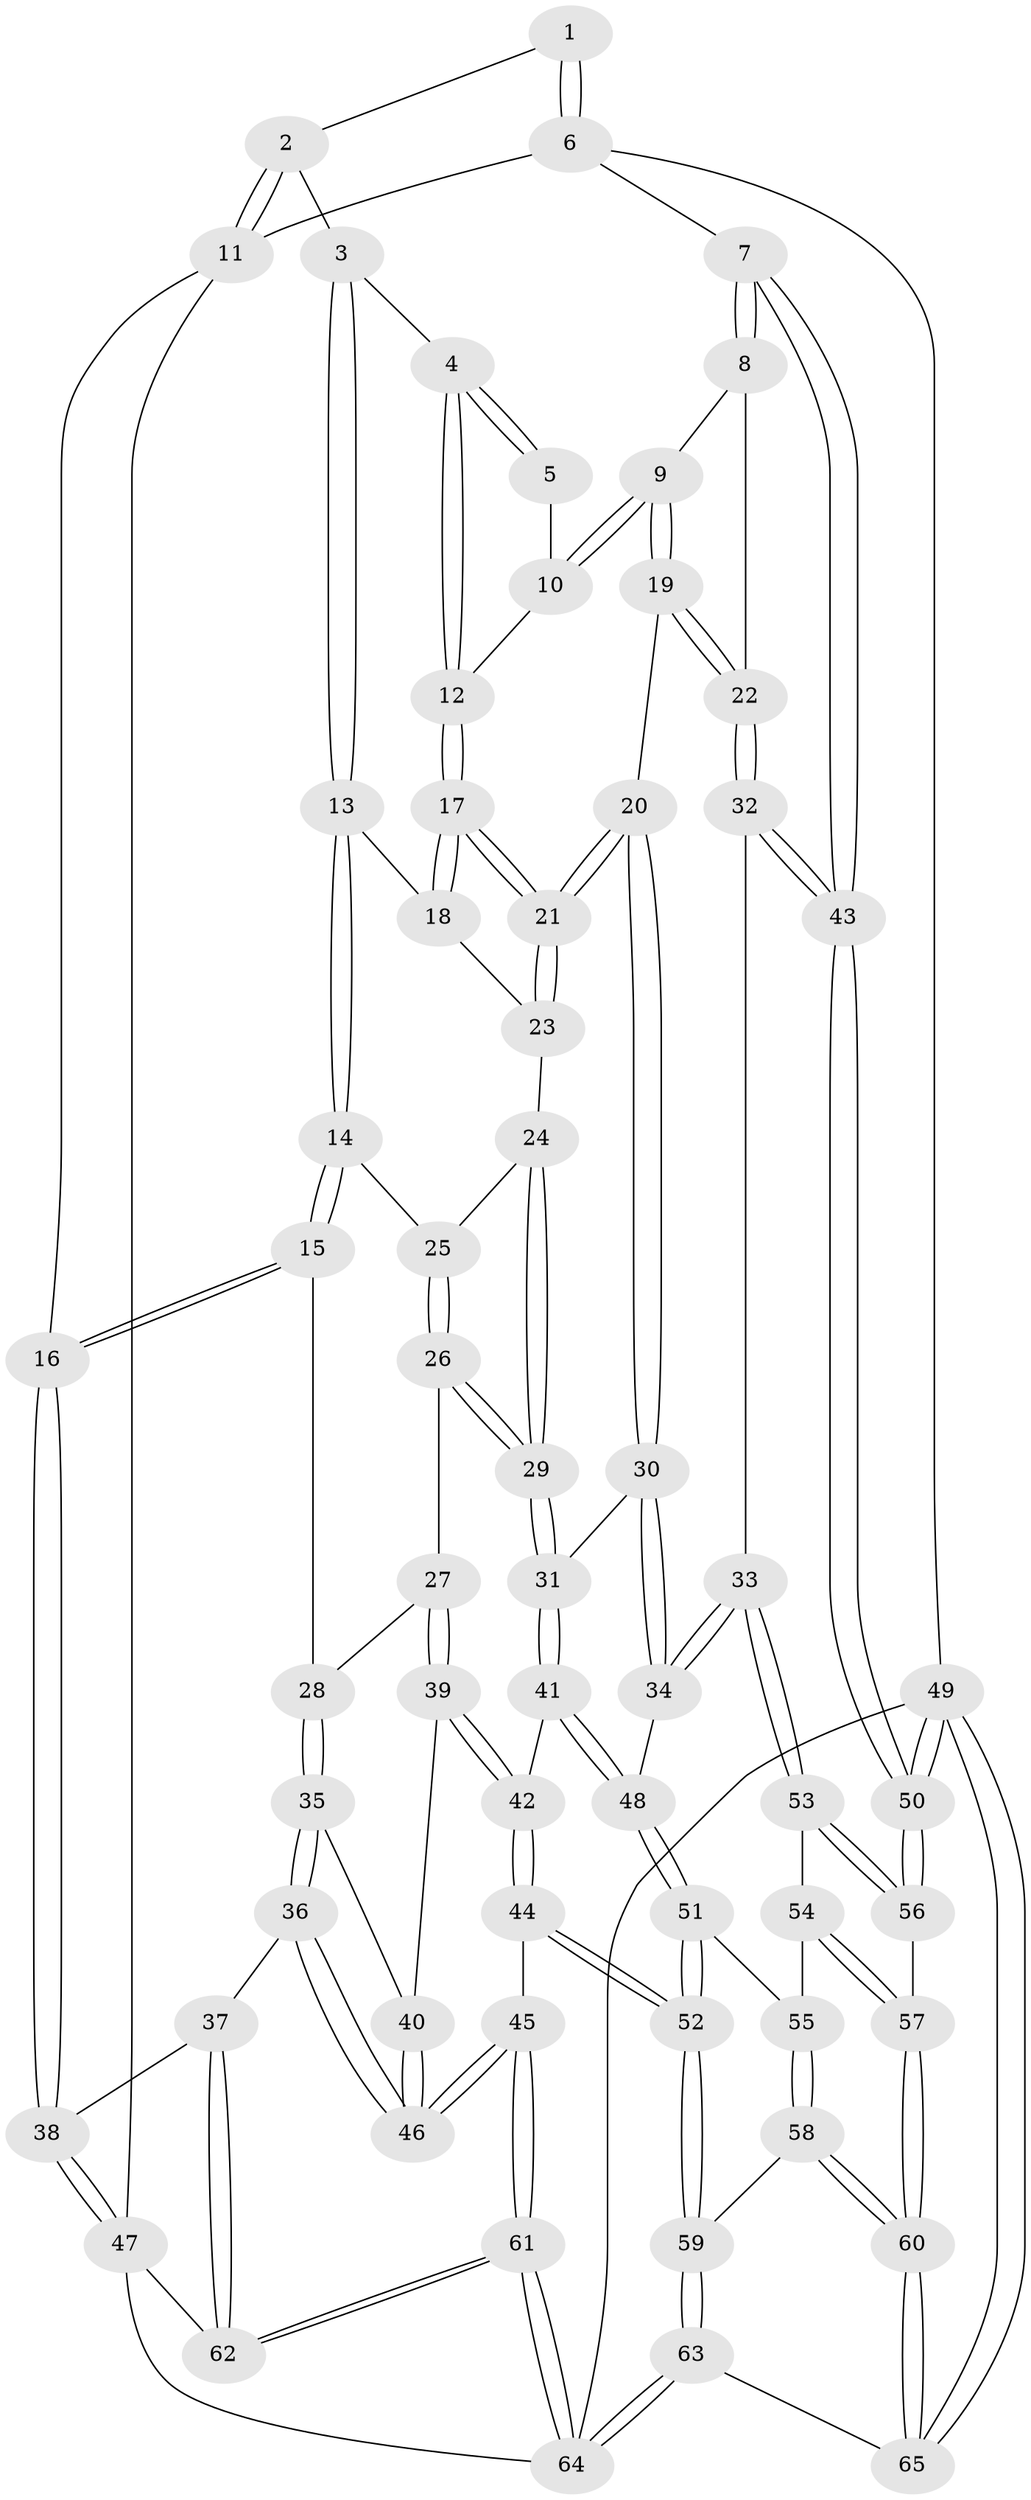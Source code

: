 // coarse degree distribution, {4: 0.15151515151515152, 3: 0.48484848484848486, 5: 0.12121212121212122, 2: 0.21212121212121213, 6: 0.030303030303030304}
// Generated by graph-tools (version 1.1) at 2025/43/03/06/25 01:43:21]
// undirected, 65 vertices, 159 edges
graph export_dot {
graph [start="1"]
  node [color=gray90,style=filled];
  1 [pos="+1+0"];
  2 [pos="+0.42213948456550865+0"];
  3 [pos="+0.5708591833319181+0.11948035467684201"];
  4 [pos="+0.7093315948388261+0.16373389953199347"];
  5 [pos="+0.9206679688608036+0.005226085517627466"];
  6 [pos="+1+0"];
  7 [pos="+1+0.20967275232249236"];
  8 [pos="+1+0.26512534738144716"];
  9 [pos="+0.9396929952124224+0.2616689360206108"];
  10 [pos="+0.8900690921060661+0.22901199774749728"];
  11 [pos="+0+0"];
  12 [pos="+0.7582758158755886+0.22661648942453994"];
  13 [pos="+0.5431153531298838+0.24428054977335445"];
  14 [pos="+0.5151430157482891+0.32133657180598485"];
  15 [pos="+0.11314097836564249+0.2448095663401857"];
  16 [pos="+0+0.03232460587528685"];
  17 [pos="+0.7634203729342532+0.38360916945729623"];
  18 [pos="+0.5784386055112177+0.26794100733175114"];
  19 [pos="+0.8381984420607822+0.4018492615756938"];
  20 [pos="+0.7648652163118269+0.38589669547555255"];
  21 [pos="+0.7635538563027129+0.3844768156364108"];
  22 [pos="+0.9074766601695181+0.45791278256432566"];
  23 [pos="+0.7128723067221476+0.392047053349539"];
  24 [pos="+0.6601063008563017+0.40180681611022045"];
  25 [pos="+0.5161630121290687+0.3399262964308085"];
  26 [pos="+0.5159726607621749+0.34039356947904337"];
  27 [pos="+0.45866885183931877+0.43294682933374534"];
  28 [pos="+0.1241833420534363+0.25993222613305467"];
  29 [pos="+0.616166759583447+0.5005415217287794"];
  30 [pos="+0.7500744293736399+0.44792673408271066"];
  31 [pos="+0.6144616762895346+0.524477523725464"];
  32 [pos="+0.9248967336819839+0.48046869635163414"];
  33 [pos="+0.8662879351145133+0.6111151023630627"];
  34 [pos="+0.7526847230992233+0.5693992696647452"];
  35 [pos="+0.2218734835468196+0.4459063939830118"];
  36 [pos="+0.20788044416094634+0.6456461698560751"];
  37 [pos="+0.08958955039137746+0.6788872073022124"];
  38 [pos="+0+0.6537591022541214"];
  39 [pos="+0.45369466864652014+0.46025545174946064"];
  40 [pos="+0.35179114183208715+0.4953207791690528"];
  41 [pos="+0.6043858923633657+0.5538048382324894"];
  42 [pos="+0.501197568936311+0.5464292528894353"];
  43 [pos="+1+0.462543923708616"];
  44 [pos="+0.41195552567881+0.7137212057654849"];
  45 [pos="+0.3588889698687267+0.7222387142177032"];
  46 [pos="+0.33582792539356565+0.7020377920524321"];
  47 [pos="+0+0.7657523415292097"];
  48 [pos="+0.6569666787971338+0.6075835847243416"];
  49 [pos="+1+1"];
  50 [pos="+1+0.8352681464573671"];
  51 [pos="+0.6483527117303465+0.7011841811565979"];
  52 [pos="+0.5630433003380748+0.7849145278271508"];
  53 [pos="+0.8836747158115799+0.6623838581767568"];
  54 [pos="+0.8224176715542947+0.713985883495615"];
  55 [pos="+0.7661186417430801+0.7397260806394113"];
  56 [pos="+1+0.7980073157262751"];
  57 [pos="+0.8611447136241988+0.8762755173861164"];
  58 [pos="+0.7588971360600281+0.9010774713431349"];
  59 [pos="+0.5689988351687758+0.8067152861698582"];
  60 [pos="+0.7786186414945576+0.9295821958206381"];
  61 [pos="+0.2513922648034971+1"];
  62 [pos="+0.23906486122068943+1"];
  63 [pos="+0.46624623801977416+1"];
  64 [pos="+0.30546499671720634+1"];
  65 [pos="+0.7552130855858225+1"];
  1 -- 2;
  1 -- 6;
  1 -- 6;
  2 -- 3;
  2 -- 11;
  2 -- 11;
  3 -- 4;
  3 -- 13;
  3 -- 13;
  4 -- 5;
  4 -- 5;
  4 -- 12;
  4 -- 12;
  5 -- 10;
  6 -- 7;
  6 -- 11;
  6 -- 49;
  7 -- 8;
  7 -- 8;
  7 -- 43;
  7 -- 43;
  8 -- 9;
  8 -- 22;
  9 -- 10;
  9 -- 10;
  9 -- 19;
  9 -- 19;
  10 -- 12;
  11 -- 16;
  11 -- 47;
  12 -- 17;
  12 -- 17;
  13 -- 14;
  13 -- 14;
  13 -- 18;
  14 -- 15;
  14 -- 15;
  14 -- 25;
  15 -- 16;
  15 -- 16;
  15 -- 28;
  16 -- 38;
  16 -- 38;
  17 -- 18;
  17 -- 18;
  17 -- 21;
  17 -- 21;
  18 -- 23;
  19 -- 20;
  19 -- 22;
  19 -- 22;
  20 -- 21;
  20 -- 21;
  20 -- 30;
  20 -- 30;
  21 -- 23;
  21 -- 23;
  22 -- 32;
  22 -- 32;
  23 -- 24;
  24 -- 25;
  24 -- 29;
  24 -- 29;
  25 -- 26;
  25 -- 26;
  26 -- 27;
  26 -- 29;
  26 -- 29;
  27 -- 28;
  27 -- 39;
  27 -- 39;
  28 -- 35;
  28 -- 35;
  29 -- 31;
  29 -- 31;
  30 -- 31;
  30 -- 34;
  30 -- 34;
  31 -- 41;
  31 -- 41;
  32 -- 33;
  32 -- 43;
  32 -- 43;
  33 -- 34;
  33 -- 34;
  33 -- 53;
  33 -- 53;
  34 -- 48;
  35 -- 36;
  35 -- 36;
  35 -- 40;
  36 -- 37;
  36 -- 46;
  36 -- 46;
  37 -- 38;
  37 -- 62;
  37 -- 62;
  38 -- 47;
  38 -- 47;
  39 -- 40;
  39 -- 42;
  39 -- 42;
  40 -- 46;
  40 -- 46;
  41 -- 42;
  41 -- 48;
  41 -- 48;
  42 -- 44;
  42 -- 44;
  43 -- 50;
  43 -- 50;
  44 -- 45;
  44 -- 52;
  44 -- 52;
  45 -- 46;
  45 -- 46;
  45 -- 61;
  45 -- 61;
  47 -- 62;
  47 -- 64;
  48 -- 51;
  48 -- 51;
  49 -- 50;
  49 -- 50;
  49 -- 65;
  49 -- 65;
  49 -- 64;
  50 -- 56;
  50 -- 56;
  51 -- 52;
  51 -- 52;
  51 -- 55;
  52 -- 59;
  52 -- 59;
  53 -- 54;
  53 -- 56;
  53 -- 56;
  54 -- 55;
  54 -- 57;
  54 -- 57;
  55 -- 58;
  55 -- 58;
  56 -- 57;
  57 -- 60;
  57 -- 60;
  58 -- 59;
  58 -- 60;
  58 -- 60;
  59 -- 63;
  59 -- 63;
  60 -- 65;
  60 -- 65;
  61 -- 62;
  61 -- 62;
  61 -- 64;
  61 -- 64;
  63 -- 64;
  63 -- 64;
  63 -- 65;
}
